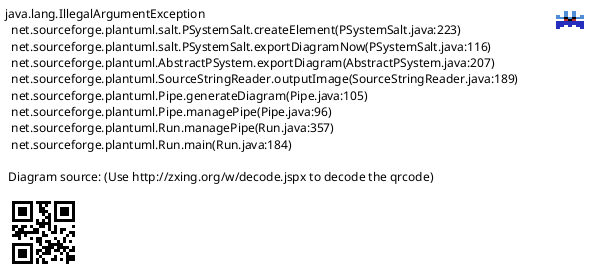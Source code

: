 @startsalt (id=operations)

' Login and merged topics based or related to TOBS Onboard MQTT RM02v0.3.12_ITxPT
' Status: workdoc, version 0.1
' the first topic level (+) is assigned to the ITxPT root topic
'.
' Operational Information Topics
++ <font color=red>operations | <font color=black>TOP LEVEL FOR FUNCTION "OPERATIONS"
'+++ vehicle
'++++ unique_identifier
'++++ assigned_identifier
+++ **login** | LOGIN function
++++ vehicle | VEHICLE LOGIN
+++++ composition
+++++ status | current status of technical vehicle login

++++ user | USER LOGIN (driver or others)
+++++ status | current status of driver login
+++++ cmd | top level for driver login request/response messages
++++++ [provider name] | login/out requests, publish shall include response topic (aka mqttv5)
+++++++ response | personal response to the requester

++++ assignment | DUTY LOGIN
+++++ status | current status of assignment login
+++++ cmd | top level for assignment login request/response messages
++++++ [provider name] | login/out requests, publish shall include response topic (aka mqttv5)
+++++++ response | personal response to the requester

' Current Operations Topics
+++ current_block
++++ state
++++ included_vehicle_journeys
+++ <font color=green>current_vehicel_journey
++++ state
' new structure (AF)
' ++++ details
++++ expected_call
++++ final_call
++++ link_progress
++++ call_event
++++ local_call_event
++++ <font color=green>calls
'++++++ <font color=green>[sequenceNumber]

+++ next_vehicel_journey
++++ state
++++ <font color=green>calls
'+++++ [sequenceNumber]


@endsalt
